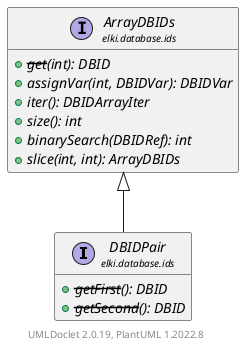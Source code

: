 @startuml
    remove .*\.(Instance|Par|Parameterizer|Factory)$
    set namespaceSeparator none
    hide empty fields
    hide empty methods

    interface "<size:14>DBIDPair\n<size:10>elki.database.ids" as elki.database.ids.DBIDPair [[DBIDPair.html]] {
        {abstract} +--getFirst--(): DBID
        {abstract} +--getSecond--(): DBID
    }

    interface "<size:14>ArrayDBIDs\n<size:10>elki.database.ids" as elki.database.ids.ArrayDBIDs [[ArrayDBIDs.html]] {
        {abstract} +--get--(int): DBID
        {abstract} +assignVar(int, DBIDVar): DBIDVar
        {abstract} +iter(): DBIDArrayIter
        {abstract} +size(): int
        {abstract} +binarySearch(DBIDRef): int
        {abstract} +slice(int, int): ArrayDBIDs
    }

    elki.database.ids.ArrayDBIDs <|-- elki.database.ids.DBIDPair

    center footer UMLDoclet 2.0.19, PlantUML 1.2022.8
@enduml
